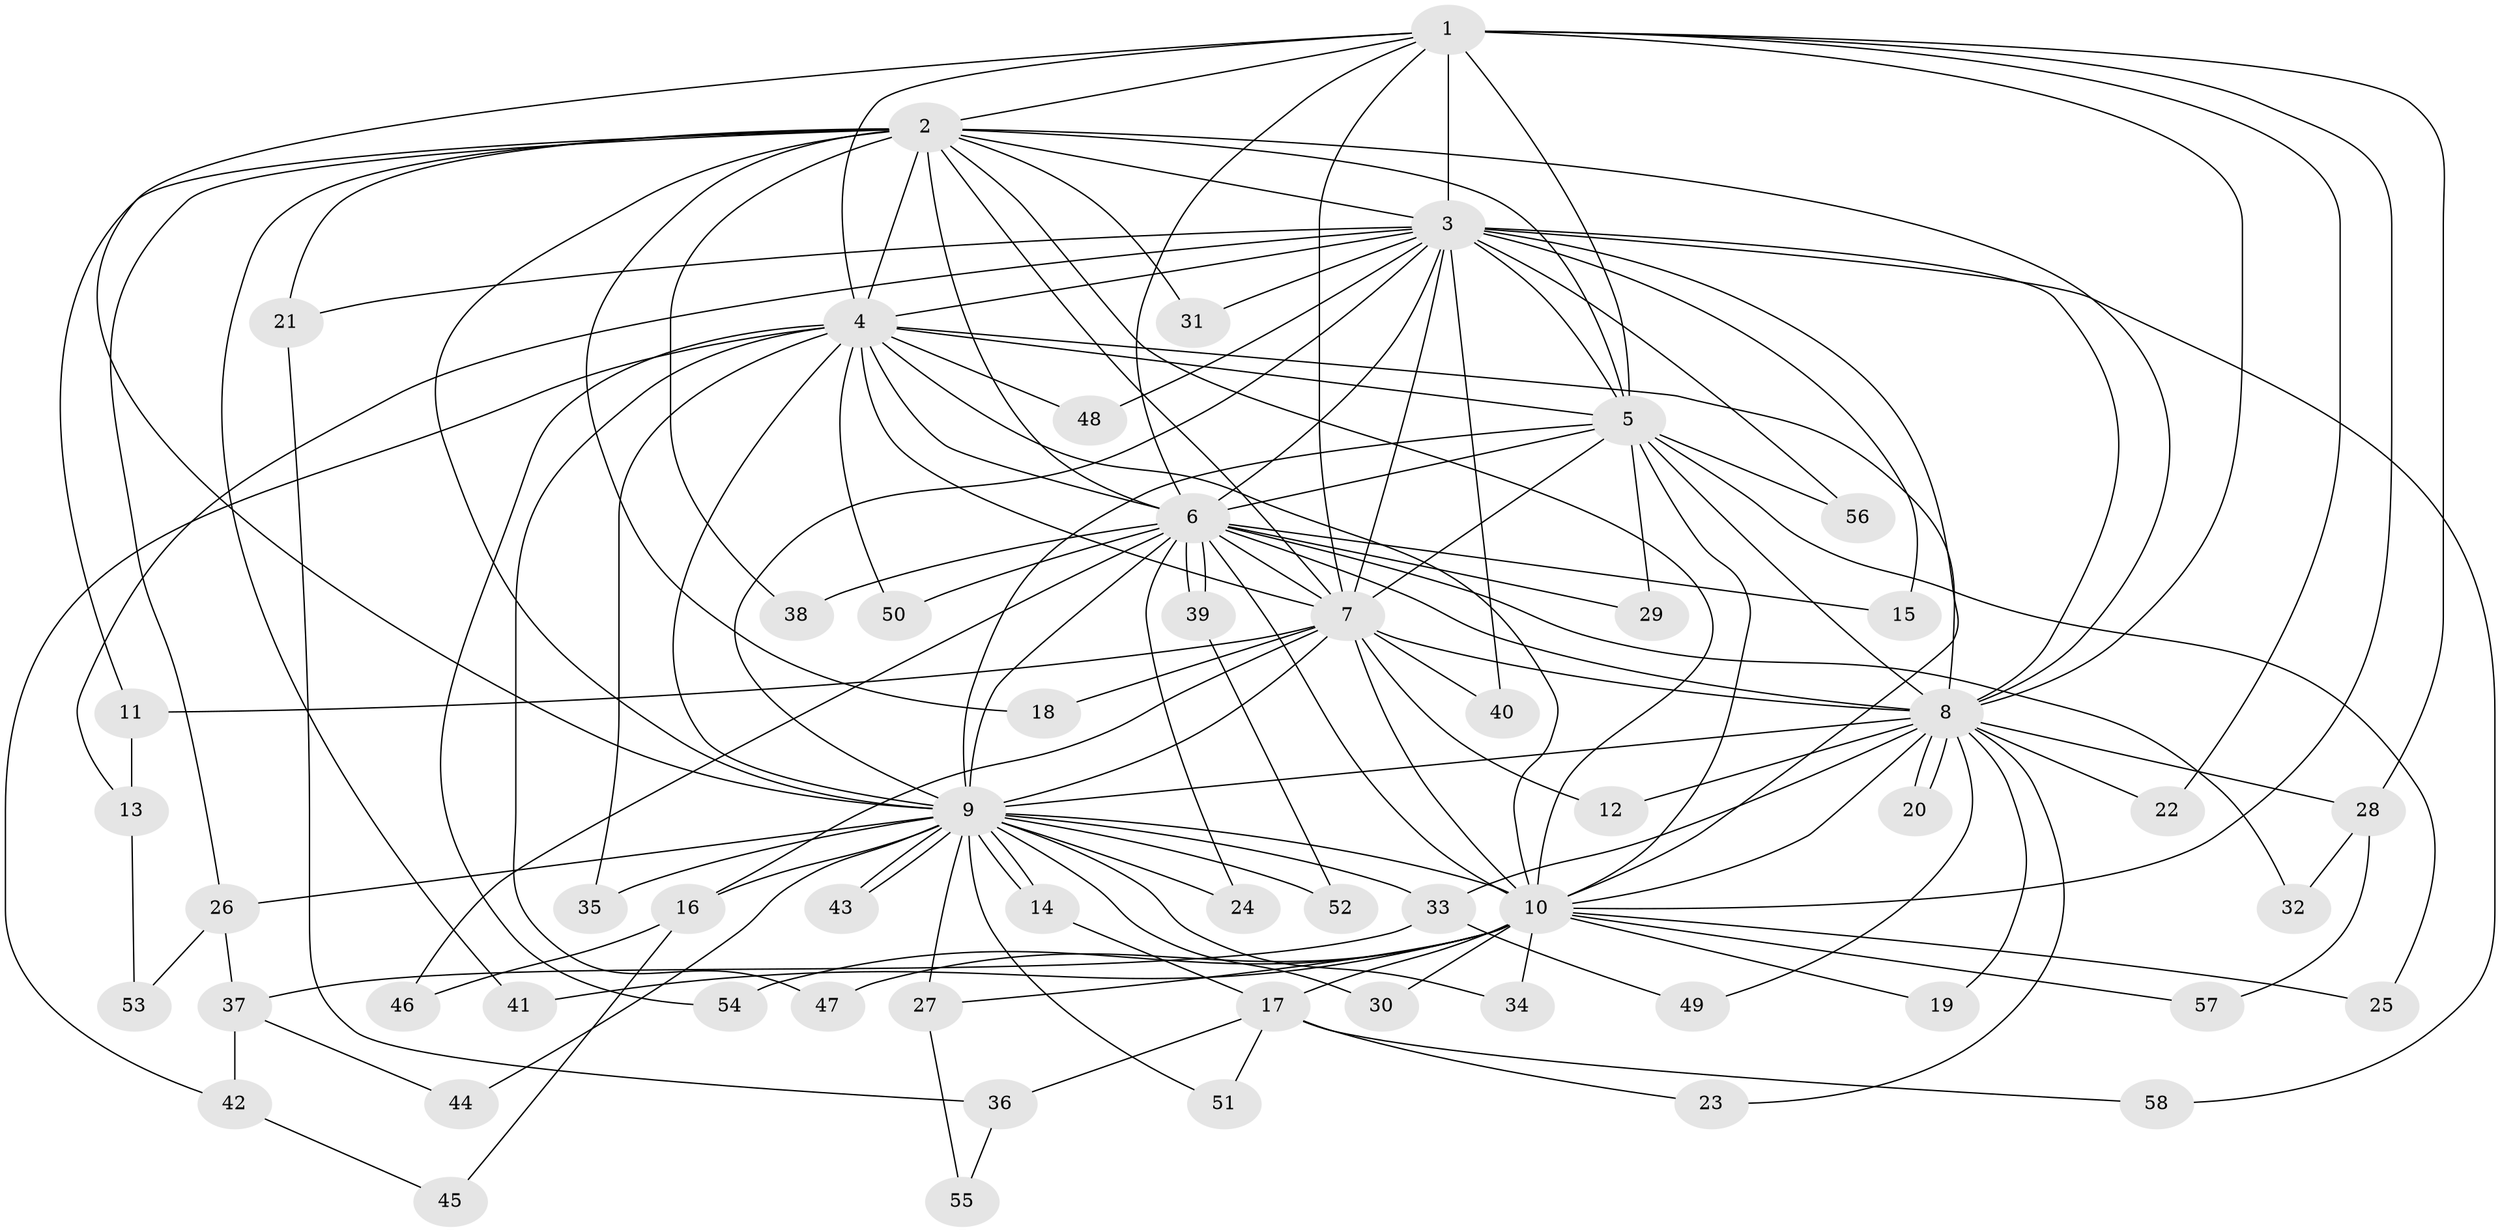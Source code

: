 // coarse degree distribution, {7: 0.05, 14: 0.05, 11: 0.025, 15: 0.025, 19: 0.025, 20: 0.025, 3: 0.175, 2: 0.55, 4: 0.075}
// Generated by graph-tools (version 1.1) at 2025/17/03/04/25 18:17:41]
// undirected, 58 vertices, 141 edges
graph export_dot {
graph [start="1"]
  node [color=gray90,style=filled];
  1;
  2;
  3;
  4;
  5;
  6;
  7;
  8;
  9;
  10;
  11;
  12;
  13;
  14;
  15;
  16;
  17;
  18;
  19;
  20;
  21;
  22;
  23;
  24;
  25;
  26;
  27;
  28;
  29;
  30;
  31;
  32;
  33;
  34;
  35;
  36;
  37;
  38;
  39;
  40;
  41;
  42;
  43;
  44;
  45;
  46;
  47;
  48;
  49;
  50;
  51;
  52;
  53;
  54;
  55;
  56;
  57;
  58;
  1 -- 2;
  1 -- 3;
  1 -- 4;
  1 -- 5;
  1 -- 6;
  1 -- 7;
  1 -- 8;
  1 -- 9;
  1 -- 10;
  1 -- 22;
  1 -- 28;
  2 -- 3;
  2 -- 4;
  2 -- 5;
  2 -- 6;
  2 -- 7;
  2 -- 8;
  2 -- 9;
  2 -- 10;
  2 -- 11;
  2 -- 18;
  2 -- 21;
  2 -- 26;
  2 -- 31;
  2 -- 38;
  2 -- 41;
  3 -- 4;
  3 -- 5;
  3 -- 6;
  3 -- 7;
  3 -- 8;
  3 -- 9;
  3 -- 10;
  3 -- 13;
  3 -- 15;
  3 -- 21;
  3 -- 31;
  3 -- 40;
  3 -- 48;
  3 -- 56;
  3 -- 58;
  4 -- 5;
  4 -- 6;
  4 -- 7;
  4 -- 8;
  4 -- 9;
  4 -- 10;
  4 -- 35;
  4 -- 42;
  4 -- 47;
  4 -- 48;
  4 -- 50;
  4 -- 54;
  5 -- 6;
  5 -- 7;
  5 -- 8;
  5 -- 9;
  5 -- 10;
  5 -- 25;
  5 -- 29;
  5 -- 56;
  6 -- 7;
  6 -- 8;
  6 -- 9;
  6 -- 10;
  6 -- 15;
  6 -- 24;
  6 -- 29;
  6 -- 32;
  6 -- 38;
  6 -- 39;
  6 -- 39;
  6 -- 46;
  6 -- 50;
  7 -- 8;
  7 -- 9;
  7 -- 10;
  7 -- 11;
  7 -- 12;
  7 -- 16;
  7 -- 18;
  7 -- 40;
  8 -- 9;
  8 -- 10;
  8 -- 12;
  8 -- 19;
  8 -- 20;
  8 -- 20;
  8 -- 22;
  8 -- 23;
  8 -- 28;
  8 -- 33;
  8 -- 49;
  9 -- 10;
  9 -- 14;
  9 -- 14;
  9 -- 16;
  9 -- 24;
  9 -- 26;
  9 -- 27;
  9 -- 30;
  9 -- 33;
  9 -- 34;
  9 -- 35;
  9 -- 43;
  9 -- 43;
  9 -- 44;
  9 -- 51;
  9 -- 52;
  10 -- 17;
  10 -- 19;
  10 -- 25;
  10 -- 27;
  10 -- 30;
  10 -- 34;
  10 -- 41;
  10 -- 47;
  10 -- 54;
  10 -- 57;
  11 -- 13;
  13 -- 53;
  14 -- 17;
  16 -- 45;
  16 -- 46;
  17 -- 23;
  17 -- 36;
  17 -- 51;
  17 -- 58;
  21 -- 36;
  26 -- 37;
  26 -- 53;
  27 -- 55;
  28 -- 32;
  28 -- 57;
  33 -- 37;
  33 -- 49;
  36 -- 55;
  37 -- 42;
  37 -- 44;
  39 -- 52;
  42 -- 45;
}
